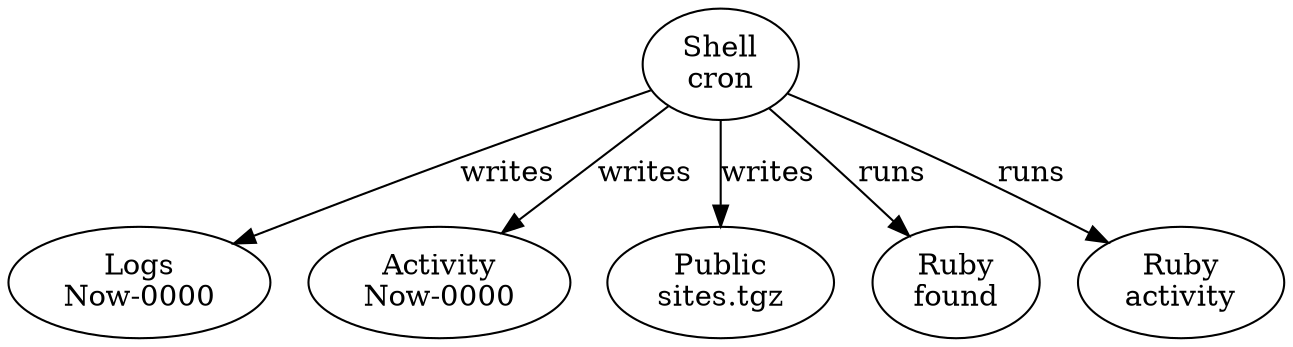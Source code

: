 digraph {
0 [label="Shell\ncron"]
1 [label="Logs\nNow-0000"]
2 [label="Activity\nNow-0000"]
3 [label="Public\nsites.tgz"]
4 [label="Ruby\nfound"]
5 [label="Ruby\nactivity"]
0 -> 1 [label="writes"]
0 -> 2 [label="writes"]
0 -> 3 [label="writes"]
0 -> 4 [label="runs"]
0 -> 5 [label="runs"]
}
